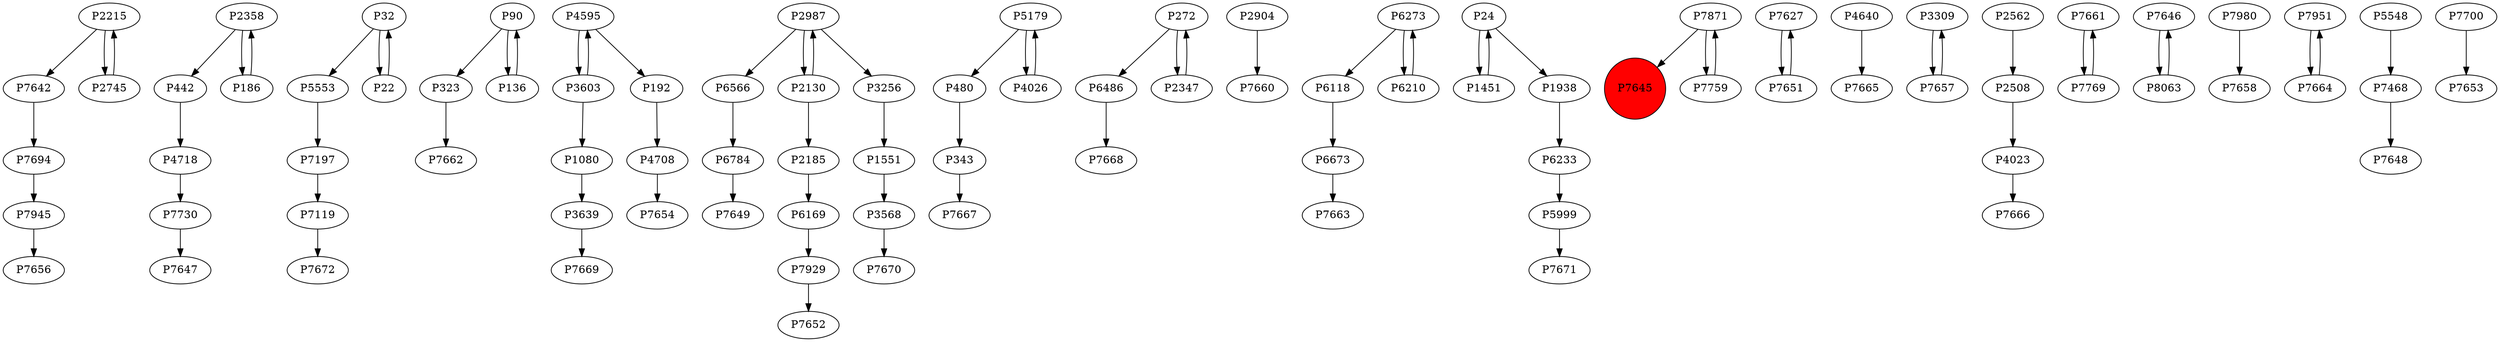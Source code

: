 digraph {
	P7642 -> P7694
	P7730 -> P7647
	P2215 -> P2745
	P5553 -> P7197
	P90 -> P323
	P4595 -> P3603
	P192 -> P4708
	P6566 -> P6784
	P32 -> P5553
	P7119 -> P7672
	P343 -> P7667
	P272 -> P6486
	P2358 -> P442
	P2904 -> P7660
	P5179 -> P480
	P6673 -> P7663
	P6169 -> P7929
	P4708 -> P7654
	P6118 -> P6673
	P24 -> P1451
	P7871 -> P7645
	P7627 -> P7651
	P3568 -> P7670
	P4718 -> P7730
	P4640 -> P7665
	P7651 -> P7627
	P7197 -> P7119
	P6233 -> P5999
	P7929 -> P7652
	P3309 -> P7657
	P2987 -> P6566
	P2185 -> P6169
	P24 -> P1938
	P2130 -> P2987
	P4023 -> P7666
	P3256 -> P1551
	P2987 -> P2130
	P7661 -> P7769
	P7646 -> P8063
	P1938 -> P6233
	P7980 -> P7658
	P7951 -> P7664
	P7664 -> P7951
	P4026 -> P5179
	P7945 -> P7656
	P272 -> P2347
	P3603 -> P1080
	P4595 -> P192
	P1551 -> P3568
	P22 -> P32
	P7871 -> P7759
	P480 -> P343
	P2347 -> P272
	P7694 -> P7945
	P6273 -> P6118
	P90 -> P136
	P136 -> P90
	P1451 -> P24
	P8063 -> P7646
	P3639 -> P7669
	P2987 -> P3256
	P7468 -> P7648
	P5548 -> P7468
	P2745 -> P2215
	P6486 -> P7668
	P6210 -> P6273
	P442 -> P4718
	P3603 -> P4595
	P186 -> P2358
	P6273 -> P6210
	P5999 -> P7671
	P6784 -> P7649
	P32 -> P22
	P7657 -> P3309
	P323 -> P7662
	P5179 -> P4026
	P2130 -> P2185
	P2358 -> P186
	P2508 -> P4023
	P7759 -> P7871
	P1080 -> P3639
	P7700 -> P7653
	P2215 -> P7642
	P2562 -> P2508
	P7769 -> P7661
	P7645 [shape=circle]
	P7645 [style=filled]
	P7645 [fillcolor=red]
}